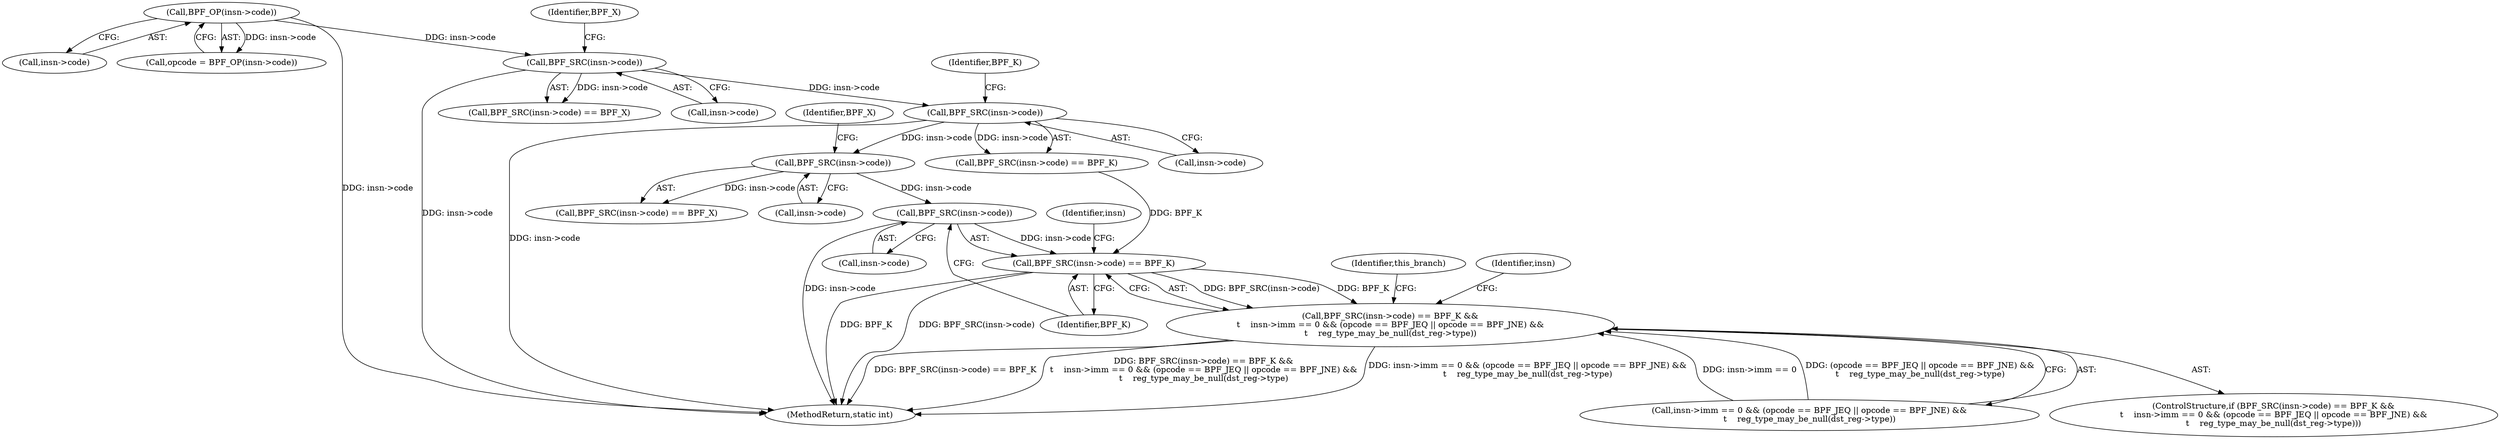 digraph "0_linux_979d63d50c0c0f7bc537bf821e056cc9fe5abd38_0@pointer" {
"1000443" [label="(Call,BPF_SRC(insn->code))"];
"1000310" [label="(Call,BPF_SRC(insn->code))"];
"1000240" [label="(Call,BPF_SRC(insn->code))"];
"1000156" [label="(Call,BPF_SRC(insn->code))"];
"1000137" [label="(Call,BPF_OP(insn->code))"];
"1000442" [label="(Call,BPF_SRC(insn->code) == BPF_K)"];
"1000441" [label="(Call,BPF_SRC(insn->code) == BPF_K &&\n\t    insn->imm == 0 && (opcode == BPF_JEQ || opcode == BPF_JNE) &&\n\t    reg_type_may_be_null(dst_reg->type))"];
"1000444" [label="(Call,insn->code)"];
"1000160" [label="(Identifier,BPF_X)"];
"1000138" [label="(Call,insn->code)"];
"1000241" [label="(Call,insn->code)"];
"1000451" [label="(Identifier,insn)"];
"1000443" [label="(Call,BPF_SRC(insn->code))"];
"1000157" [label="(Call,insn->code)"];
"1000442" [label="(Call,BPF_SRC(insn->code) == BPF_K)"];
"1000239" [label="(Call,BPF_SRC(insn->code) == BPF_K)"];
"1000310" [label="(Call,BPF_SRC(insn->code))"];
"1000314" [label="(Identifier,BPF_X)"];
"1000137" [label="(Call,BPF_OP(insn->code))"];
"1000135" [label="(Call,opcode = BPF_OP(insn->code))"];
"1000156" [label="(Call,BPF_SRC(insn->code))"];
"1000448" [label="(Call,insn->imm == 0 && (opcode == BPF_JEQ || opcode == BPF_JNE) &&\n\t    reg_type_may_be_null(dst_reg->type))"];
"1000311" [label="(Call,insn->code)"];
"1000468" [label="(Identifier,this_branch)"];
"1000244" [label="(Identifier,BPF_K)"];
"1000155" [label="(Call,BPF_SRC(insn->code) == BPF_X)"];
"1000441" [label="(Call,BPF_SRC(insn->code) == BPF_K &&\n\t    insn->imm == 0 && (opcode == BPF_JEQ || opcode == BPF_JNE) &&\n\t    reg_type_may_be_null(dst_reg->type))"];
"1000447" [label="(Identifier,BPF_K)"];
"1000530" [label="(MethodReturn,static int)"];
"1000488" [label="(Identifier,insn)"];
"1000240" [label="(Call,BPF_SRC(insn->code))"];
"1000309" [label="(Call,BPF_SRC(insn->code) == BPF_X)"];
"1000440" [label="(ControlStructure,if (BPF_SRC(insn->code) == BPF_K &&\n\t    insn->imm == 0 && (opcode == BPF_JEQ || opcode == BPF_JNE) &&\n\t    reg_type_may_be_null(dst_reg->type)))"];
"1000443" -> "1000442"  [label="AST: "];
"1000443" -> "1000444"  [label="CFG: "];
"1000444" -> "1000443"  [label="AST: "];
"1000447" -> "1000443"  [label="CFG: "];
"1000443" -> "1000530"  [label="DDG: insn->code"];
"1000443" -> "1000442"  [label="DDG: insn->code"];
"1000310" -> "1000443"  [label="DDG: insn->code"];
"1000310" -> "1000309"  [label="AST: "];
"1000310" -> "1000311"  [label="CFG: "];
"1000311" -> "1000310"  [label="AST: "];
"1000314" -> "1000310"  [label="CFG: "];
"1000310" -> "1000309"  [label="DDG: insn->code"];
"1000240" -> "1000310"  [label="DDG: insn->code"];
"1000240" -> "1000239"  [label="AST: "];
"1000240" -> "1000241"  [label="CFG: "];
"1000241" -> "1000240"  [label="AST: "];
"1000244" -> "1000240"  [label="CFG: "];
"1000240" -> "1000530"  [label="DDG: insn->code"];
"1000240" -> "1000239"  [label="DDG: insn->code"];
"1000156" -> "1000240"  [label="DDG: insn->code"];
"1000156" -> "1000155"  [label="AST: "];
"1000156" -> "1000157"  [label="CFG: "];
"1000157" -> "1000156"  [label="AST: "];
"1000160" -> "1000156"  [label="CFG: "];
"1000156" -> "1000530"  [label="DDG: insn->code"];
"1000156" -> "1000155"  [label="DDG: insn->code"];
"1000137" -> "1000156"  [label="DDG: insn->code"];
"1000137" -> "1000135"  [label="AST: "];
"1000137" -> "1000138"  [label="CFG: "];
"1000138" -> "1000137"  [label="AST: "];
"1000135" -> "1000137"  [label="CFG: "];
"1000137" -> "1000530"  [label="DDG: insn->code"];
"1000137" -> "1000135"  [label="DDG: insn->code"];
"1000442" -> "1000441"  [label="AST: "];
"1000442" -> "1000447"  [label="CFG: "];
"1000447" -> "1000442"  [label="AST: "];
"1000451" -> "1000442"  [label="CFG: "];
"1000441" -> "1000442"  [label="CFG: "];
"1000442" -> "1000530"  [label="DDG: BPF_SRC(insn->code)"];
"1000442" -> "1000530"  [label="DDG: BPF_K"];
"1000442" -> "1000441"  [label="DDG: BPF_SRC(insn->code)"];
"1000442" -> "1000441"  [label="DDG: BPF_K"];
"1000239" -> "1000442"  [label="DDG: BPF_K"];
"1000441" -> "1000440"  [label="AST: "];
"1000441" -> "1000448"  [label="CFG: "];
"1000448" -> "1000441"  [label="AST: "];
"1000468" -> "1000441"  [label="CFG: "];
"1000488" -> "1000441"  [label="CFG: "];
"1000441" -> "1000530"  [label="DDG: BPF_SRC(insn->code) == BPF_K"];
"1000441" -> "1000530"  [label="DDG: BPF_SRC(insn->code) == BPF_K &&\n\t    insn->imm == 0 && (opcode == BPF_JEQ || opcode == BPF_JNE) &&\n\t    reg_type_may_be_null(dst_reg->type)"];
"1000441" -> "1000530"  [label="DDG: insn->imm == 0 && (opcode == BPF_JEQ || opcode == BPF_JNE) &&\n\t    reg_type_may_be_null(dst_reg->type)"];
"1000448" -> "1000441"  [label="DDG: insn->imm == 0"];
"1000448" -> "1000441"  [label="DDG: (opcode == BPF_JEQ || opcode == BPF_JNE) &&\n\t    reg_type_may_be_null(dst_reg->type)"];
}
